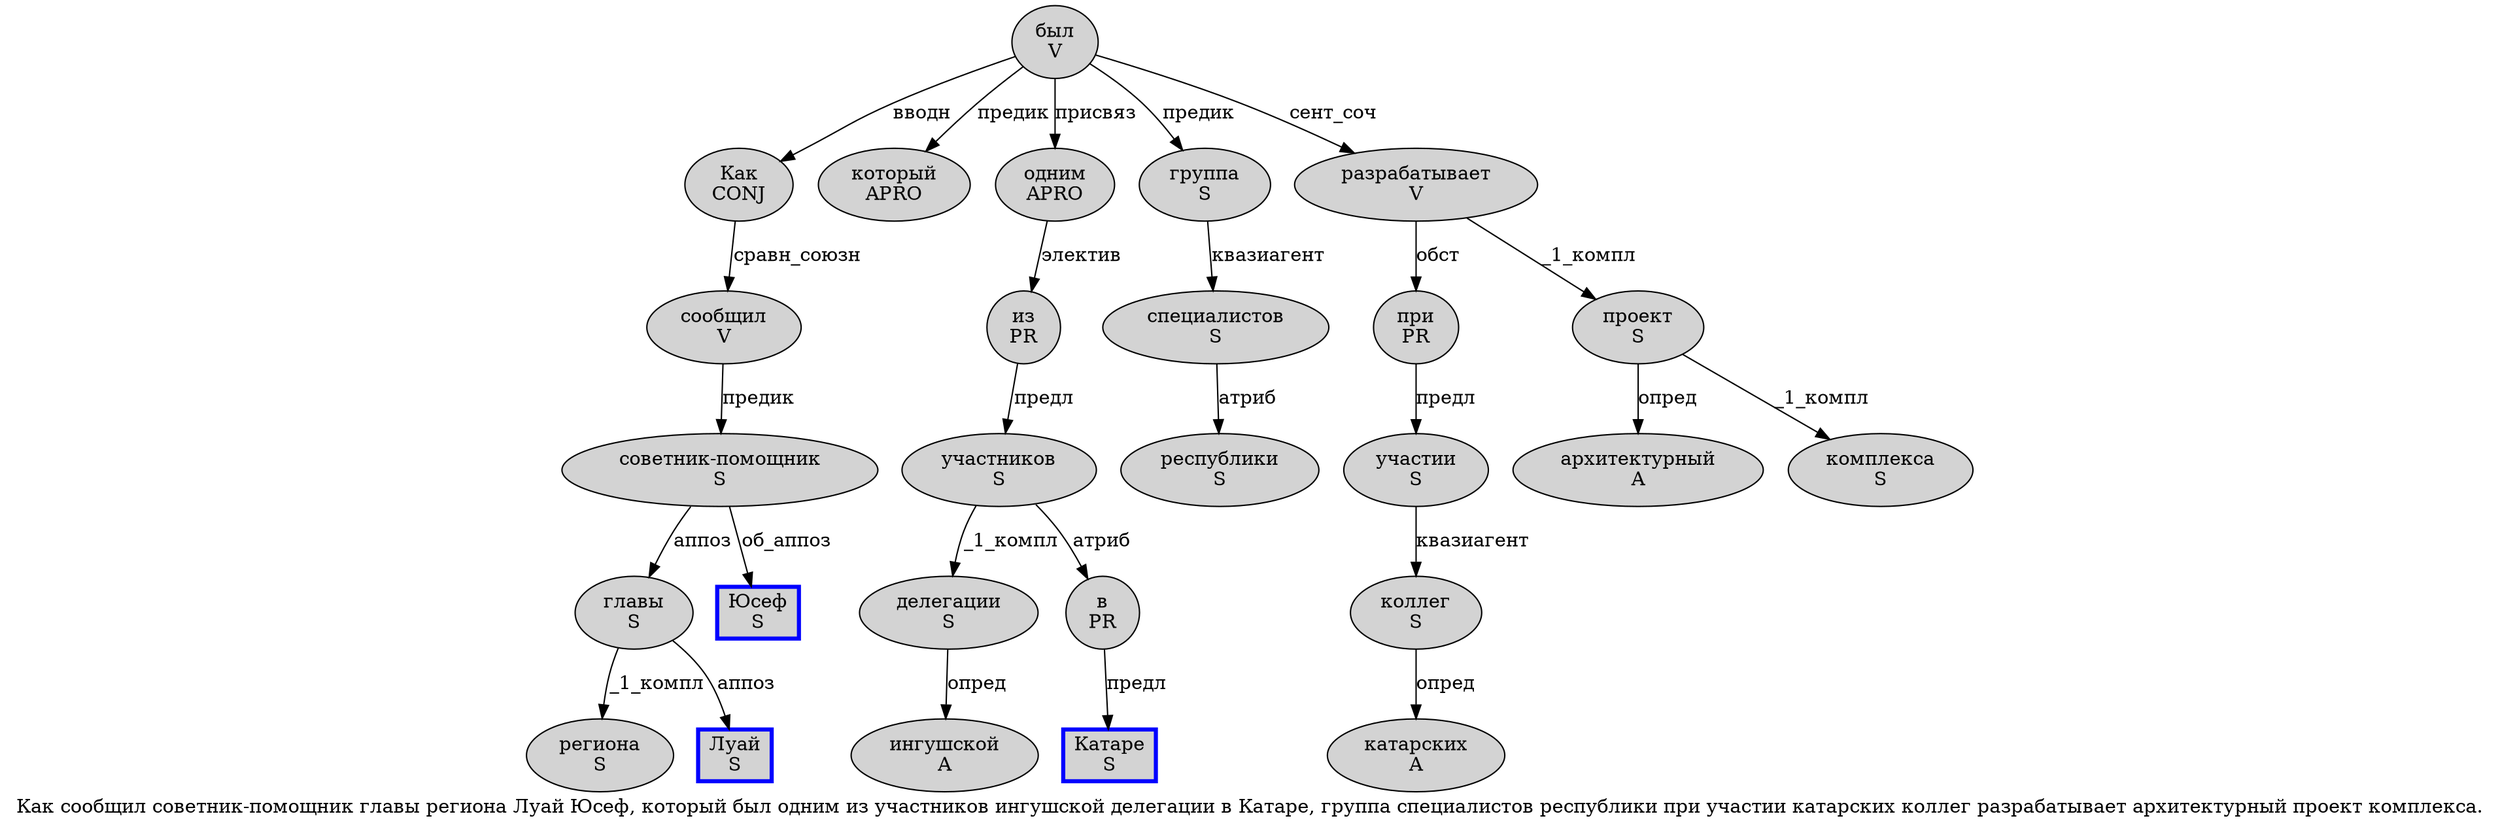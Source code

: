 digraph SENTENCE_1205 {
	graph [label="Как сообщил советник-помощник главы региона Луай Юсеф, который был одним из участников ингушской делегации в Катаре, группа специалистов республики при участии катарских коллег разрабатывает архитектурный проект комплекса."]
	node [style=filled]
		0 [label="Как
CONJ" color="" fillcolor=lightgray penwidth=1 shape=ellipse]
		1 [label="сообщил
V" color="" fillcolor=lightgray penwidth=1 shape=ellipse]
		2 [label="советник-помощник
S" color="" fillcolor=lightgray penwidth=1 shape=ellipse]
		3 [label="главы
S" color="" fillcolor=lightgray penwidth=1 shape=ellipse]
		4 [label="региона
S" color="" fillcolor=lightgray penwidth=1 shape=ellipse]
		5 [label="Луай
S" color=blue fillcolor=lightgray penwidth=3 shape=box]
		6 [label="Юсеф
S" color=blue fillcolor=lightgray penwidth=3 shape=box]
		8 [label="который
APRO" color="" fillcolor=lightgray penwidth=1 shape=ellipse]
		9 [label="был
V" color="" fillcolor=lightgray penwidth=1 shape=ellipse]
		10 [label="одним
APRO" color="" fillcolor=lightgray penwidth=1 shape=ellipse]
		11 [label="из
PR" color="" fillcolor=lightgray penwidth=1 shape=ellipse]
		12 [label="участников
S" color="" fillcolor=lightgray penwidth=1 shape=ellipse]
		13 [label="ингушской
A" color="" fillcolor=lightgray penwidth=1 shape=ellipse]
		14 [label="делегации
S" color="" fillcolor=lightgray penwidth=1 shape=ellipse]
		15 [label="в
PR" color="" fillcolor=lightgray penwidth=1 shape=ellipse]
		16 [label="Катаре
S" color=blue fillcolor=lightgray penwidth=3 shape=box]
		18 [label="группа
S" color="" fillcolor=lightgray penwidth=1 shape=ellipse]
		19 [label="специалистов
S" color="" fillcolor=lightgray penwidth=1 shape=ellipse]
		20 [label="республики
S" color="" fillcolor=lightgray penwidth=1 shape=ellipse]
		21 [label="при
PR" color="" fillcolor=lightgray penwidth=1 shape=ellipse]
		22 [label="участии
S" color="" fillcolor=lightgray penwidth=1 shape=ellipse]
		23 [label="катарских
A" color="" fillcolor=lightgray penwidth=1 shape=ellipse]
		24 [label="коллег
S" color="" fillcolor=lightgray penwidth=1 shape=ellipse]
		25 [label="разрабатывает
V" color="" fillcolor=lightgray penwidth=1 shape=ellipse]
		26 [label="архитектурный
A" color="" fillcolor=lightgray penwidth=1 shape=ellipse]
		27 [label="проект
S" color="" fillcolor=lightgray penwidth=1 shape=ellipse]
		28 [label="комплекса
S" color="" fillcolor=lightgray penwidth=1 shape=ellipse]
			9 -> 0 [label="вводн"]
			9 -> 8 [label="предик"]
			9 -> 10 [label="присвяз"]
			9 -> 18 [label="предик"]
			9 -> 25 [label="сент_соч"]
			15 -> 16 [label="предл"]
			22 -> 24 [label="квазиагент"]
			19 -> 20 [label="атриб"]
			2 -> 3 [label="аппоз"]
			2 -> 6 [label="об_аппоз"]
			10 -> 11 [label="электив"]
			14 -> 13 [label="опред"]
			3 -> 4 [label="_1_компл"]
			3 -> 5 [label="аппоз"]
			24 -> 23 [label="опред"]
			11 -> 12 [label="предл"]
			0 -> 1 [label="сравн_союзн"]
			21 -> 22 [label="предл"]
			12 -> 14 [label="_1_компл"]
			12 -> 15 [label="атриб"]
			27 -> 26 [label="опред"]
			27 -> 28 [label="_1_компл"]
			25 -> 21 [label="обст"]
			25 -> 27 [label="_1_компл"]
			18 -> 19 [label="квазиагент"]
			1 -> 2 [label="предик"]
}